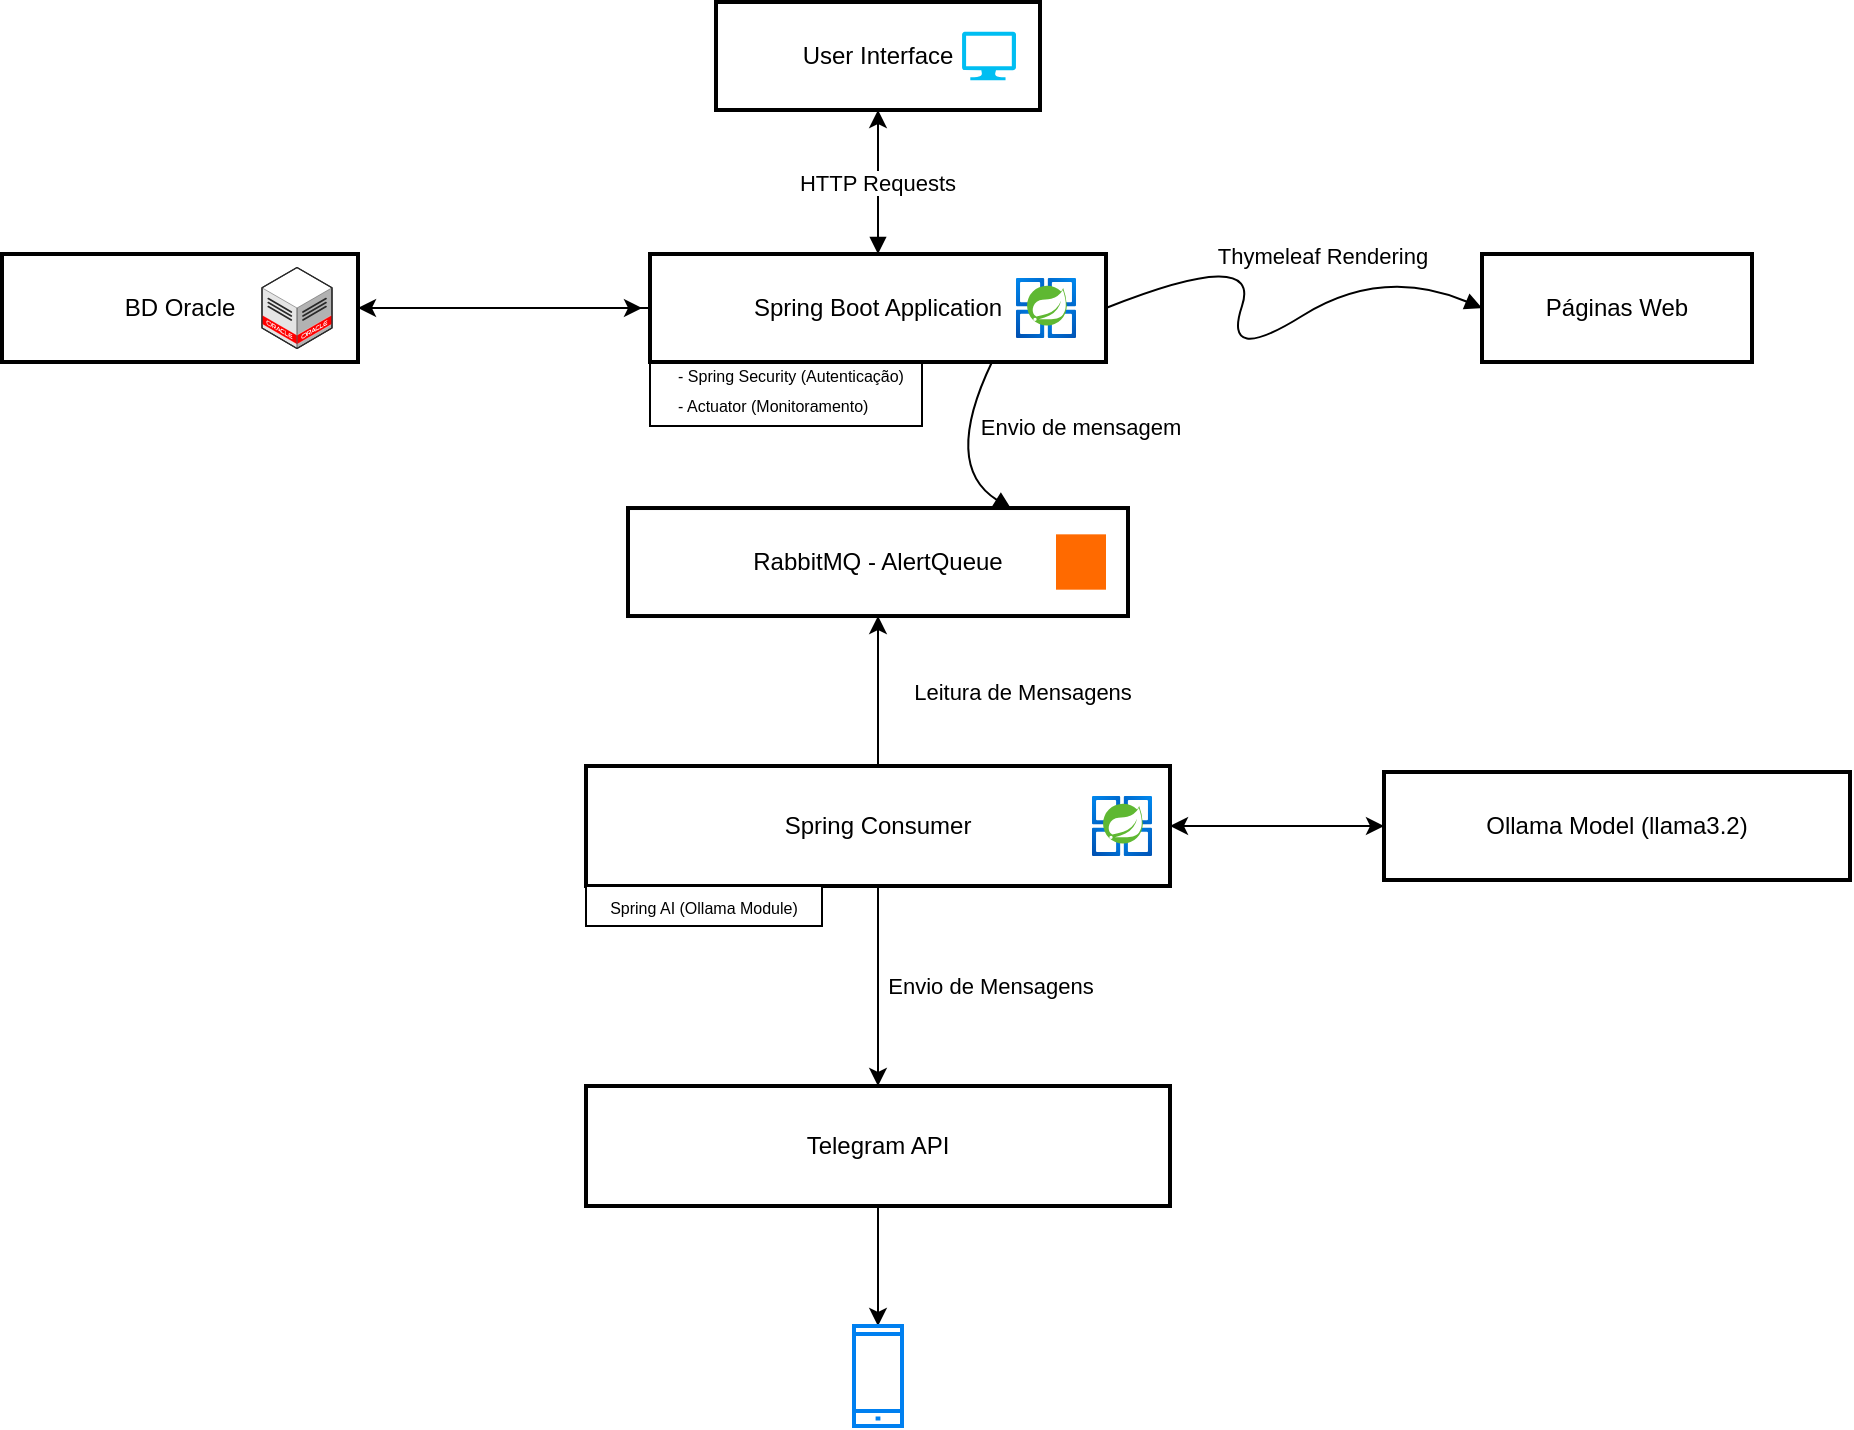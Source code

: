 <mxfile version="27.1.4">
  <diagram name="Page-1" id="5uNf6qGQfUcEFOqkWMt6">
    <mxGraphModel dx="2249" dy="726" grid="1" gridSize="10" guides="1" tooltips="1" connect="1" arrows="1" fold="1" page="1" pageScale="1" pageWidth="850" pageHeight="1100" math="0" shadow="0">
      <root>
        <mxCell id="0" />
        <mxCell id="1" parent="0" />
        <mxCell id="TYiqnTwPrg1kxrmZWy4u-100" value="" style="rounded=0;whiteSpace=wrap;html=1;" vertex="1" parent="1">
          <mxGeometry x="-266" y="308" width="136" height="32" as="geometry" />
        </mxCell>
        <mxCell id="TYiqnTwPrg1kxrmZWy4u-101" value="User Interface" style="whiteSpace=wrap;strokeWidth=2;" vertex="1" parent="1">
          <mxGeometry x="-233" y="128" width="162" height="54" as="geometry" />
        </mxCell>
        <mxCell id="TYiqnTwPrg1kxrmZWy4u-102" style="edgeStyle=orthogonalEdgeStyle;rounded=0;orthogonalLoop=1;jettySize=auto;html=1;entryX=0.5;entryY=1;entryDx=0;entryDy=0;" edge="1" parent="1" source="TYiqnTwPrg1kxrmZWy4u-104" target="TYiqnTwPrg1kxrmZWy4u-101">
          <mxGeometry relative="1" as="geometry" />
        </mxCell>
        <mxCell id="TYiqnTwPrg1kxrmZWy4u-103" style="edgeStyle=orthogonalEdgeStyle;rounded=0;orthogonalLoop=1;jettySize=auto;html=1;" edge="1" parent="1" source="TYiqnTwPrg1kxrmZWy4u-104" target="TYiqnTwPrg1kxrmZWy4u-120">
          <mxGeometry relative="1" as="geometry" />
        </mxCell>
        <mxCell id="TYiqnTwPrg1kxrmZWy4u-104" value="Spring Boot Application" style="whiteSpace=wrap;strokeWidth=2;" vertex="1" parent="1">
          <mxGeometry x="-266" y="254" width="228" height="54" as="geometry" />
        </mxCell>
        <mxCell id="TYiqnTwPrg1kxrmZWy4u-105" value="Páginas Web" style="whiteSpace=wrap;strokeWidth=2;" vertex="1" parent="1">
          <mxGeometry x="150" y="254" width="135" height="54" as="geometry" />
        </mxCell>
        <mxCell id="TYiqnTwPrg1kxrmZWy4u-106" style="edgeStyle=orthogonalEdgeStyle;rounded=0;orthogonalLoop=1;jettySize=auto;html=1;entryX=1;entryY=0.5;entryDx=0;entryDy=0;" edge="1" parent="1" source="TYiqnTwPrg1kxrmZWy4u-108" target="TYiqnTwPrg1kxrmZWy4u-114">
          <mxGeometry relative="1" as="geometry" />
        </mxCell>
        <mxCell id="TYiqnTwPrg1kxrmZWy4u-107" value="RabbitMQ - AlertQueue" style="whiteSpace=wrap;strokeWidth=2;" vertex="1" parent="1">
          <mxGeometry x="-277" y="381.01" width="250" height="54" as="geometry" />
        </mxCell>
        <mxCell id="TYiqnTwPrg1kxrmZWy4u-108" value="Ollama Model (llama3.2)" style="whiteSpace=wrap;strokeWidth=2;" vertex="1" parent="1">
          <mxGeometry x="101" y="513" width="233" height="54" as="geometry" />
        </mxCell>
        <mxCell id="TYiqnTwPrg1kxrmZWy4u-109" style="edgeStyle=orthogonalEdgeStyle;rounded=0;orthogonalLoop=1;jettySize=auto;html=1;entryX=0;entryY=0.5;entryDx=0;entryDy=0;" edge="1" parent="1" source="TYiqnTwPrg1kxrmZWy4u-114" target="TYiqnTwPrg1kxrmZWy4u-108">
          <mxGeometry relative="1" as="geometry" />
        </mxCell>
        <mxCell id="TYiqnTwPrg1kxrmZWy4u-110" style="edgeStyle=orthogonalEdgeStyle;rounded=0;orthogonalLoop=1;jettySize=auto;html=1;entryX=0.5;entryY=1;entryDx=0;entryDy=0;exitX=0.5;exitY=0;exitDx=0;exitDy=0;" edge="1" parent="1" source="TYiqnTwPrg1kxrmZWy4u-114" target="TYiqnTwPrg1kxrmZWy4u-107">
          <mxGeometry relative="1" as="geometry" />
        </mxCell>
        <mxCell id="TYiqnTwPrg1kxrmZWy4u-111" value="&lt;div&gt;Leitura de Mensagens&lt;/div&gt;" style="edgeLabel;html=1;align=center;verticalAlign=middle;resizable=0;points=[];" vertex="1" connectable="0" parent="TYiqnTwPrg1kxrmZWy4u-110">
          <mxGeometry x="-0.126" y="-4" relative="1" as="geometry">
            <mxPoint x="68" y="-4" as="offset" />
          </mxGeometry>
        </mxCell>
        <mxCell id="TYiqnTwPrg1kxrmZWy4u-112" style="edgeStyle=orthogonalEdgeStyle;rounded=0;orthogonalLoop=1;jettySize=auto;html=1;entryX=0.5;entryY=0;entryDx=0;entryDy=0;" edge="1" parent="1" source="TYiqnTwPrg1kxrmZWy4u-114" target="TYiqnTwPrg1kxrmZWy4u-130">
          <mxGeometry relative="1" as="geometry" />
        </mxCell>
        <mxCell id="TYiqnTwPrg1kxrmZWy4u-113" value="&lt;div&gt;Envio de Mensagens&lt;/div&gt;" style="edgeLabel;html=1;align=center;verticalAlign=middle;resizable=0;points=[];" vertex="1" connectable="0" parent="TYiqnTwPrg1kxrmZWy4u-112">
          <mxGeometry x="0.24" y="1" relative="1" as="geometry">
            <mxPoint x="55" y="-12" as="offset" />
          </mxGeometry>
        </mxCell>
        <mxCell id="TYiqnTwPrg1kxrmZWy4u-114" value="Spring Consumer" style="whiteSpace=wrap;strokeWidth=2;" vertex="1" parent="1">
          <mxGeometry x="-298" y="510" width="292" height="60" as="geometry" />
        </mxCell>
        <mxCell id="TYiqnTwPrg1kxrmZWy4u-115" value="HTTP Requests" style="curved=1;startArrow=none;endArrow=block;exitX=0.5;exitY=1;entryX=0.5;entryY=0.01;" edge="1" parent="1" source="TYiqnTwPrg1kxrmZWy4u-101" target="TYiqnTwPrg1kxrmZWy4u-104">
          <mxGeometry relative="1" as="geometry">
            <Array as="points" />
          </mxGeometry>
        </mxCell>
        <mxCell id="TYiqnTwPrg1kxrmZWy4u-116" value="" style="curved=1;startArrow=none;endArrow=block;exitX=1;exitY=0.5;entryX=0;entryY=0.5;entryDx=0;entryDy=0;exitDx=0;exitDy=0;" edge="1" parent="1" source="TYiqnTwPrg1kxrmZWy4u-104" target="TYiqnTwPrg1kxrmZWy4u-105">
          <mxGeometry relative="1" as="geometry">
            <Array as="points">
              <mxPoint x="40" y="250" />
              <mxPoint x="20" y="310" />
              <mxPoint x="100" y="260" />
            </Array>
          </mxGeometry>
        </mxCell>
        <mxCell id="TYiqnTwPrg1kxrmZWy4u-117" value="Thymeleaf Rendering" style="edgeLabel;html=1;align=center;verticalAlign=middle;resizable=0;points=[];" vertex="1" connectable="0" parent="TYiqnTwPrg1kxrmZWy4u-116">
          <mxGeometry x="0.344" y="3" relative="1" as="geometry">
            <mxPoint x="8" y="-26" as="offset" />
          </mxGeometry>
        </mxCell>
        <mxCell id="TYiqnTwPrg1kxrmZWy4u-118" value="Envio de mensagem" style="curved=1;startArrow=none;endArrow=block;exitX=0.75;exitY=1;entryX=0.766;entryY=0.005;exitDx=0;exitDy=0;entryDx=0;entryDy=0;entryPerimeter=0;" edge="1" parent="1" source="TYiqnTwPrg1kxrmZWy4u-104" target="TYiqnTwPrg1kxrmZWy4u-107">
          <mxGeometry x="-0.81" y="54" relative="1" as="geometry">
            <Array as="points">
              <mxPoint x="-120" y="360" />
            </Array>
            <mxPoint as="offset" />
          </mxGeometry>
        </mxCell>
        <mxCell id="TYiqnTwPrg1kxrmZWy4u-119" style="edgeStyle=orthogonalEdgeStyle;rounded=0;orthogonalLoop=1;jettySize=auto;html=1;" edge="1" parent="1" source="TYiqnTwPrg1kxrmZWy4u-120">
          <mxGeometry relative="1" as="geometry">
            <mxPoint x="-270" y="281" as="targetPoint" />
          </mxGeometry>
        </mxCell>
        <mxCell id="TYiqnTwPrg1kxrmZWy4u-120" value="BD Oracle" style="whiteSpace=wrap;strokeWidth=2;" vertex="1" parent="1">
          <mxGeometry x="-590" y="254" width="178" height="54" as="geometry" />
        </mxCell>
        <mxCell id="TYiqnTwPrg1kxrmZWy4u-121" value="" style="verticalLabelPosition=bottom;html=1;verticalAlign=top;align=center;strokeColor=none;fillColor=#00BEF2;shape=mxgraph.azure.computer;pointerEvents=1;" vertex="1" parent="1">
          <mxGeometry x="-110" y="142.85" width="27" height="24.3" as="geometry" />
        </mxCell>
        <mxCell id="TYiqnTwPrg1kxrmZWy4u-122" value="" style="image;aspect=fixed;html=1;points=[];align=center;fontSize=12;image=img/lib/azure2/compute/Azure_Spring_Cloud.svg;" vertex="1" parent="1">
          <mxGeometry x="-83" y="266" width="30" height="30" as="geometry" />
        </mxCell>
        <mxCell id="TYiqnTwPrg1kxrmZWy4u-123" value="" style="image;aspect=fixed;html=1;points=[];align=center;fontSize=12;image=img/lib/azure2/compute/Azure_Spring_Cloud.svg;" vertex="1" parent="1">
          <mxGeometry x="-45" y="525" width="30" height="30" as="geometry" />
        </mxCell>
        <mxCell id="TYiqnTwPrg1kxrmZWy4u-124" value="" style="shape=image;html=1;verticalAlign=top;verticalLabelPosition=bottom;labelBackgroundColor=#ffffff;imageAspect=0;aspect=fixed;image=https://cdn0.iconfinder.com/data/icons/phosphor-regular-vol-3/256/horse-128.png" vertex="1" parent="1">
          <mxGeometry x="290" y="522" width="36" height="36" as="geometry" />
        </mxCell>
        <mxCell id="TYiqnTwPrg1kxrmZWy4u-125" value="" style="points=[];aspect=fixed;html=1;align=center;shadow=0;dashed=0;fillColor=#FF6A00;strokeColor=none;shape=mxgraph.alibaba_cloud.mq_message_queue;" vertex="1" parent="1">
          <mxGeometry x="-63" y="394.17" width="25" height="27.67" as="geometry" />
        </mxCell>
        <mxCell id="TYiqnTwPrg1kxrmZWy4u-126" value="" style="verticalLabelPosition=bottom;html=1;verticalAlign=top;strokeWidth=1;align=center;outlineConnect=0;dashed=0;outlineConnect=0;shape=mxgraph.aws3d.oracleDataCenter;fillColor=#ffffff;strokeColor=#5E5E5E;aspect=fixed;" vertex="1" parent="1">
          <mxGeometry x="-460" y="260.8" width="35" height="40.4" as="geometry" />
        </mxCell>
        <mxCell id="TYiqnTwPrg1kxrmZWy4u-127" value="&lt;div&gt;&lt;font style=&quot;font-size: 8px;&quot;&gt;- Spring Security (Autenticação)&lt;/font&gt;&lt;/div&gt;&lt;div align=&quot;left&quot;&gt;&lt;font style=&quot;font-size: 8px;&quot;&gt;- Actuator (Monitoramento)&lt;/font&gt;&lt;/div&gt;" style="text;html=1;align=center;verticalAlign=middle;resizable=0;points=[];autosize=1;strokeColor=none;fillColor=none;" vertex="1" parent="1">
          <mxGeometry x="-266" y="301.2" width="140" height="40" as="geometry" />
        </mxCell>
        <mxCell id="TYiqnTwPrg1kxrmZWy4u-128" value="&lt;div&gt;&lt;font style=&quot;font-size: 8px;&quot;&gt;Spring AI (Ollama Module)&lt;/font&gt;&lt;/div&gt;" style="rounded=0;whiteSpace=wrap;html=1;" vertex="1" parent="1">
          <mxGeometry x="-298" y="570" width="118" height="20" as="geometry" />
        </mxCell>
        <mxCell id="TYiqnTwPrg1kxrmZWy4u-129" style="edgeStyle=orthogonalEdgeStyle;rounded=0;orthogonalLoop=1;jettySize=auto;html=1;" edge="1" parent="1" source="TYiqnTwPrg1kxrmZWy4u-130" target="TYiqnTwPrg1kxrmZWy4u-135">
          <mxGeometry relative="1" as="geometry" />
        </mxCell>
        <mxCell id="TYiqnTwPrg1kxrmZWy4u-130" value="Telegram API" style="whiteSpace=wrap;strokeWidth=2;" vertex="1" parent="1">
          <mxGeometry x="-298" y="670" width="292" height="60" as="geometry" />
        </mxCell>
        <mxCell id="TYiqnTwPrg1kxrmZWy4u-131" value="" style="shape=image;html=1;verticalAlign=top;verticalLabelPosition=bottom;labelBackgroundColor=#ffffff;imageAspect=0;aspect=fixed;image=https://cdn1.iconfinder.com/data/icons/unicons-line-vol-3/24/docker-128.png" vertex="1" parent="1">
          <mxGeometry x="-298" y="510" width="28" height="28" as="geometry" />
        </mxCell>
        <mxCell id="TYiqnTwPrg1kxrmZWy4u-132" value="" style="shape=image;html=1;verticalAlign=top;verticalLabelPosition=bottom;labelBackgroundColor=#ffffff;imageAspect=0;aspect=fixed;image=https://cdn1.iconfinder.com/data/icons/unicons-line-vol-3/24/docker-128.png" vertex="1" parent="1">
          <mxGeometry x="-277" y="381.01" width="28" height="28" as="geometry" />
        </mxCell>
        <mxCell id="TYiqnTwPrg1kxrmZWy4u-133" value="" style="shape=image;html=1;verticalAlign=top;verticalLabelPosition=bottom;labelBackgroundColor=#ffffff;imageAspect=0;aspect=fixed;image=https://cdn1.iconfinder.com/data/icons/unicons-line-vol-3/24/docker-128.png" vertex="1" parent="1">
          <mxGeometry x="101" y="510" width="28" height="28" as="geometry" />
        </mxCell>
        <mxCell id="TYiqnTwPrg1kxrmZWy4u-134" value="" style="shape=image;html=1;verticalAlign=top;verticalLabelPosition=bottom;labelBackgroundColor=#ffffff;imageAspect=0;aspect=fixed;image=https://cdn1.iconfinder.com/data/icons/unicons-line-vol-3/24/docker-128.png" vertex="1" parent="1">
          <mxGeometry x="-266" y="254" width="28" height="28" as="geometry" />
        </mxCell>
        <mxCell id="TYiqnTwPrg1kxrmZWy4u-135" value="" style="html=1;verticalLabelPosition=bottom;align=center;labelBackgroundColor=#ffffff;verticalAlign=top;strokeWidth=2;strokeColor=#0080F0;shadow=0;dashed=0;shape=mxgraph.ios7.icons.smartphone;" vertex="1" parent="1">
          <mxGeometry x="-164" y="790" width="24" height="50" as="geometry" />
        </mxCell>
      </root>
    </mxGraphModel>
  </diagram>
</mxfile>

